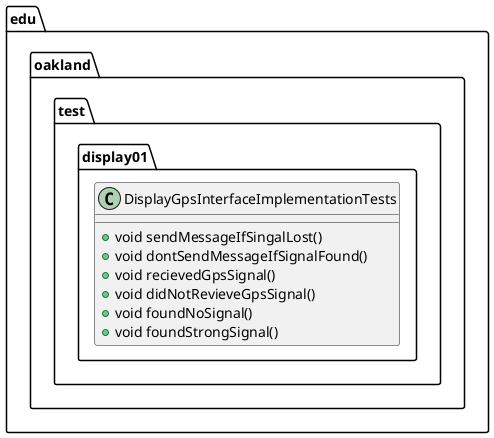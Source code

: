 @startuml DisplayGpsInterfaceImplementationTests

package edu.oakland.test.display01 {
    class DisplayGpsInterfaceImplementationTests {
      + void sendMessageIfSingalLost()
      + void dontSendMessageIfSignalFound()
      + void recievedGpsSignal()
      + void didNotRevieveGpsSignal()
      + void foundNoSignal()
      + void foundStrongSignal()
    }
}

@enduml